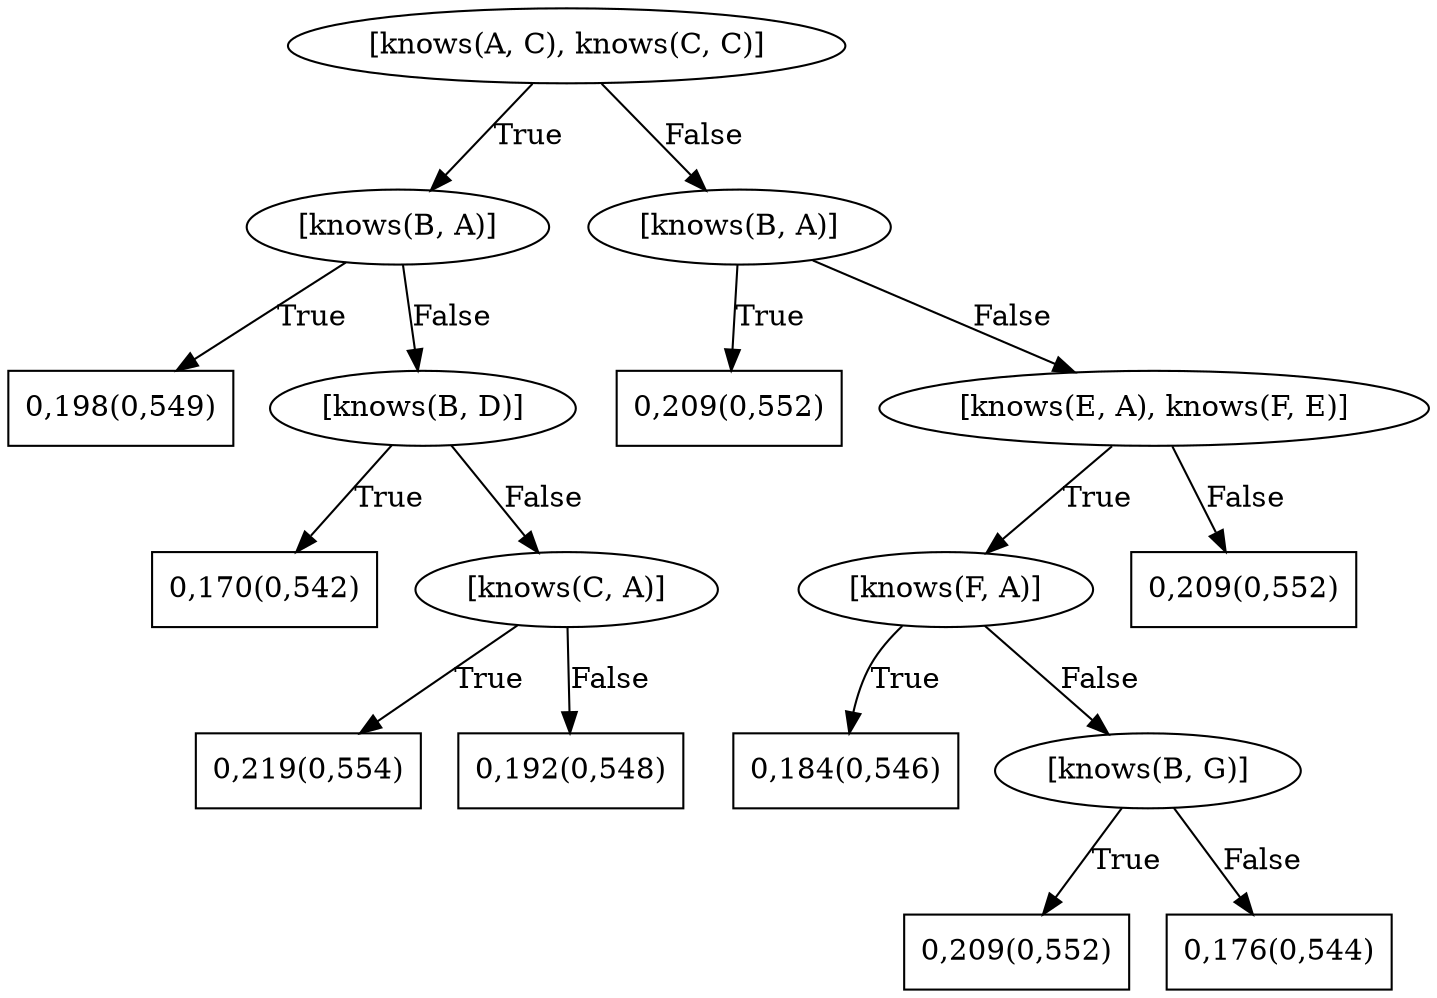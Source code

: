 digraph G{ 
1[label = "[knows(A, C), knows(C, C)]"];
1 -> 2[label="True"];
1 -> 3[label="False"];
2[label = "[knows(B, A)]"];
2 -> 4[label="True"];
2 -> 5[label="False"];
4[shape = box,label = "0,198(0,549)"];
5[label = "[knows(B, D)]"];
5 -> 6[label="True"];
5 -> 7[label="False"];
6[shape = box,label = "0,170(0,542)"];
7[label = "[knows(C, A)]"];
7 -> 8[label="True"];
7 -> 9[label="False"];
8[shape = box,label = "0,219(0,554)"];
9[shape = box,label = "0,192(0,548)"];
3[label = "[knows(B, A)]"];
3 -> 10[label="True"];
3 -> 11[label="False"];
10[shape = box,label = "0,209(0,552)"];
11[label = "[knows(E, A), knows(F, E)]"];
11 -> 12[label="True"];
11 -> 13[label="False"];
12[label = "[knows(F, A)]"];
12 -> 14[label="True"];
12 -> 15[label="False"];
14[shape = box,label = "0,184(0,546)"];
15[label = "[knows(B, G)]"];
15 -> 16[label="True"];
15 -> 17[label="False"];
16[shape = box,label = "0,209(0,552)"];
17[shape = box,label = "0,176(0,544)"];
13[shape = box,label = "0,209(0,552)"];
}
